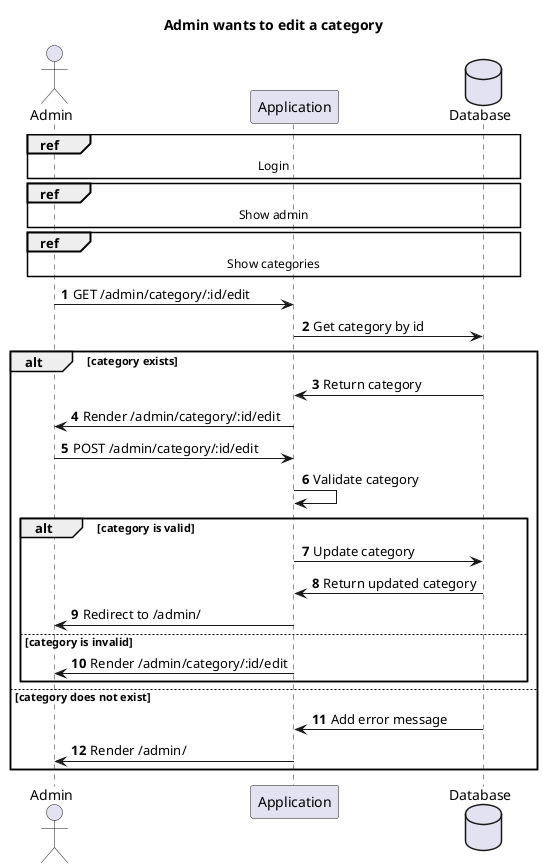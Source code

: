 @startuml
autonumber
title       Admin wants to edit a category
actor       Admin
participant Application
database    Database

ref over Admin, Application, Database: Login
ref over Admin, Application, Database: Show admin
ref over Admin, Application, Database: Show categories

Admin -> Application: GET /admin/category/:id/edit
Application -> Database: Get category by id
alt category exists
    Database -> Application: Return category
    Application -> Admin: Render /admin/category/:id/edit
    Admin -> Application: POST /admin/category/:id/edit
    Application -> Application: Validate category
    alt category is valid
        Application -> Database: Update category
        Database -> Application: Return updated category
        Application -> Admin: Redirect to /admin/
    else category is invalid
        Application -> Admin: Render /admin/category/:id/edit
    end
else category does not exist
    Database -> Application: Add error message
    Application -> Admin: Render /admin/
end

@enduml
